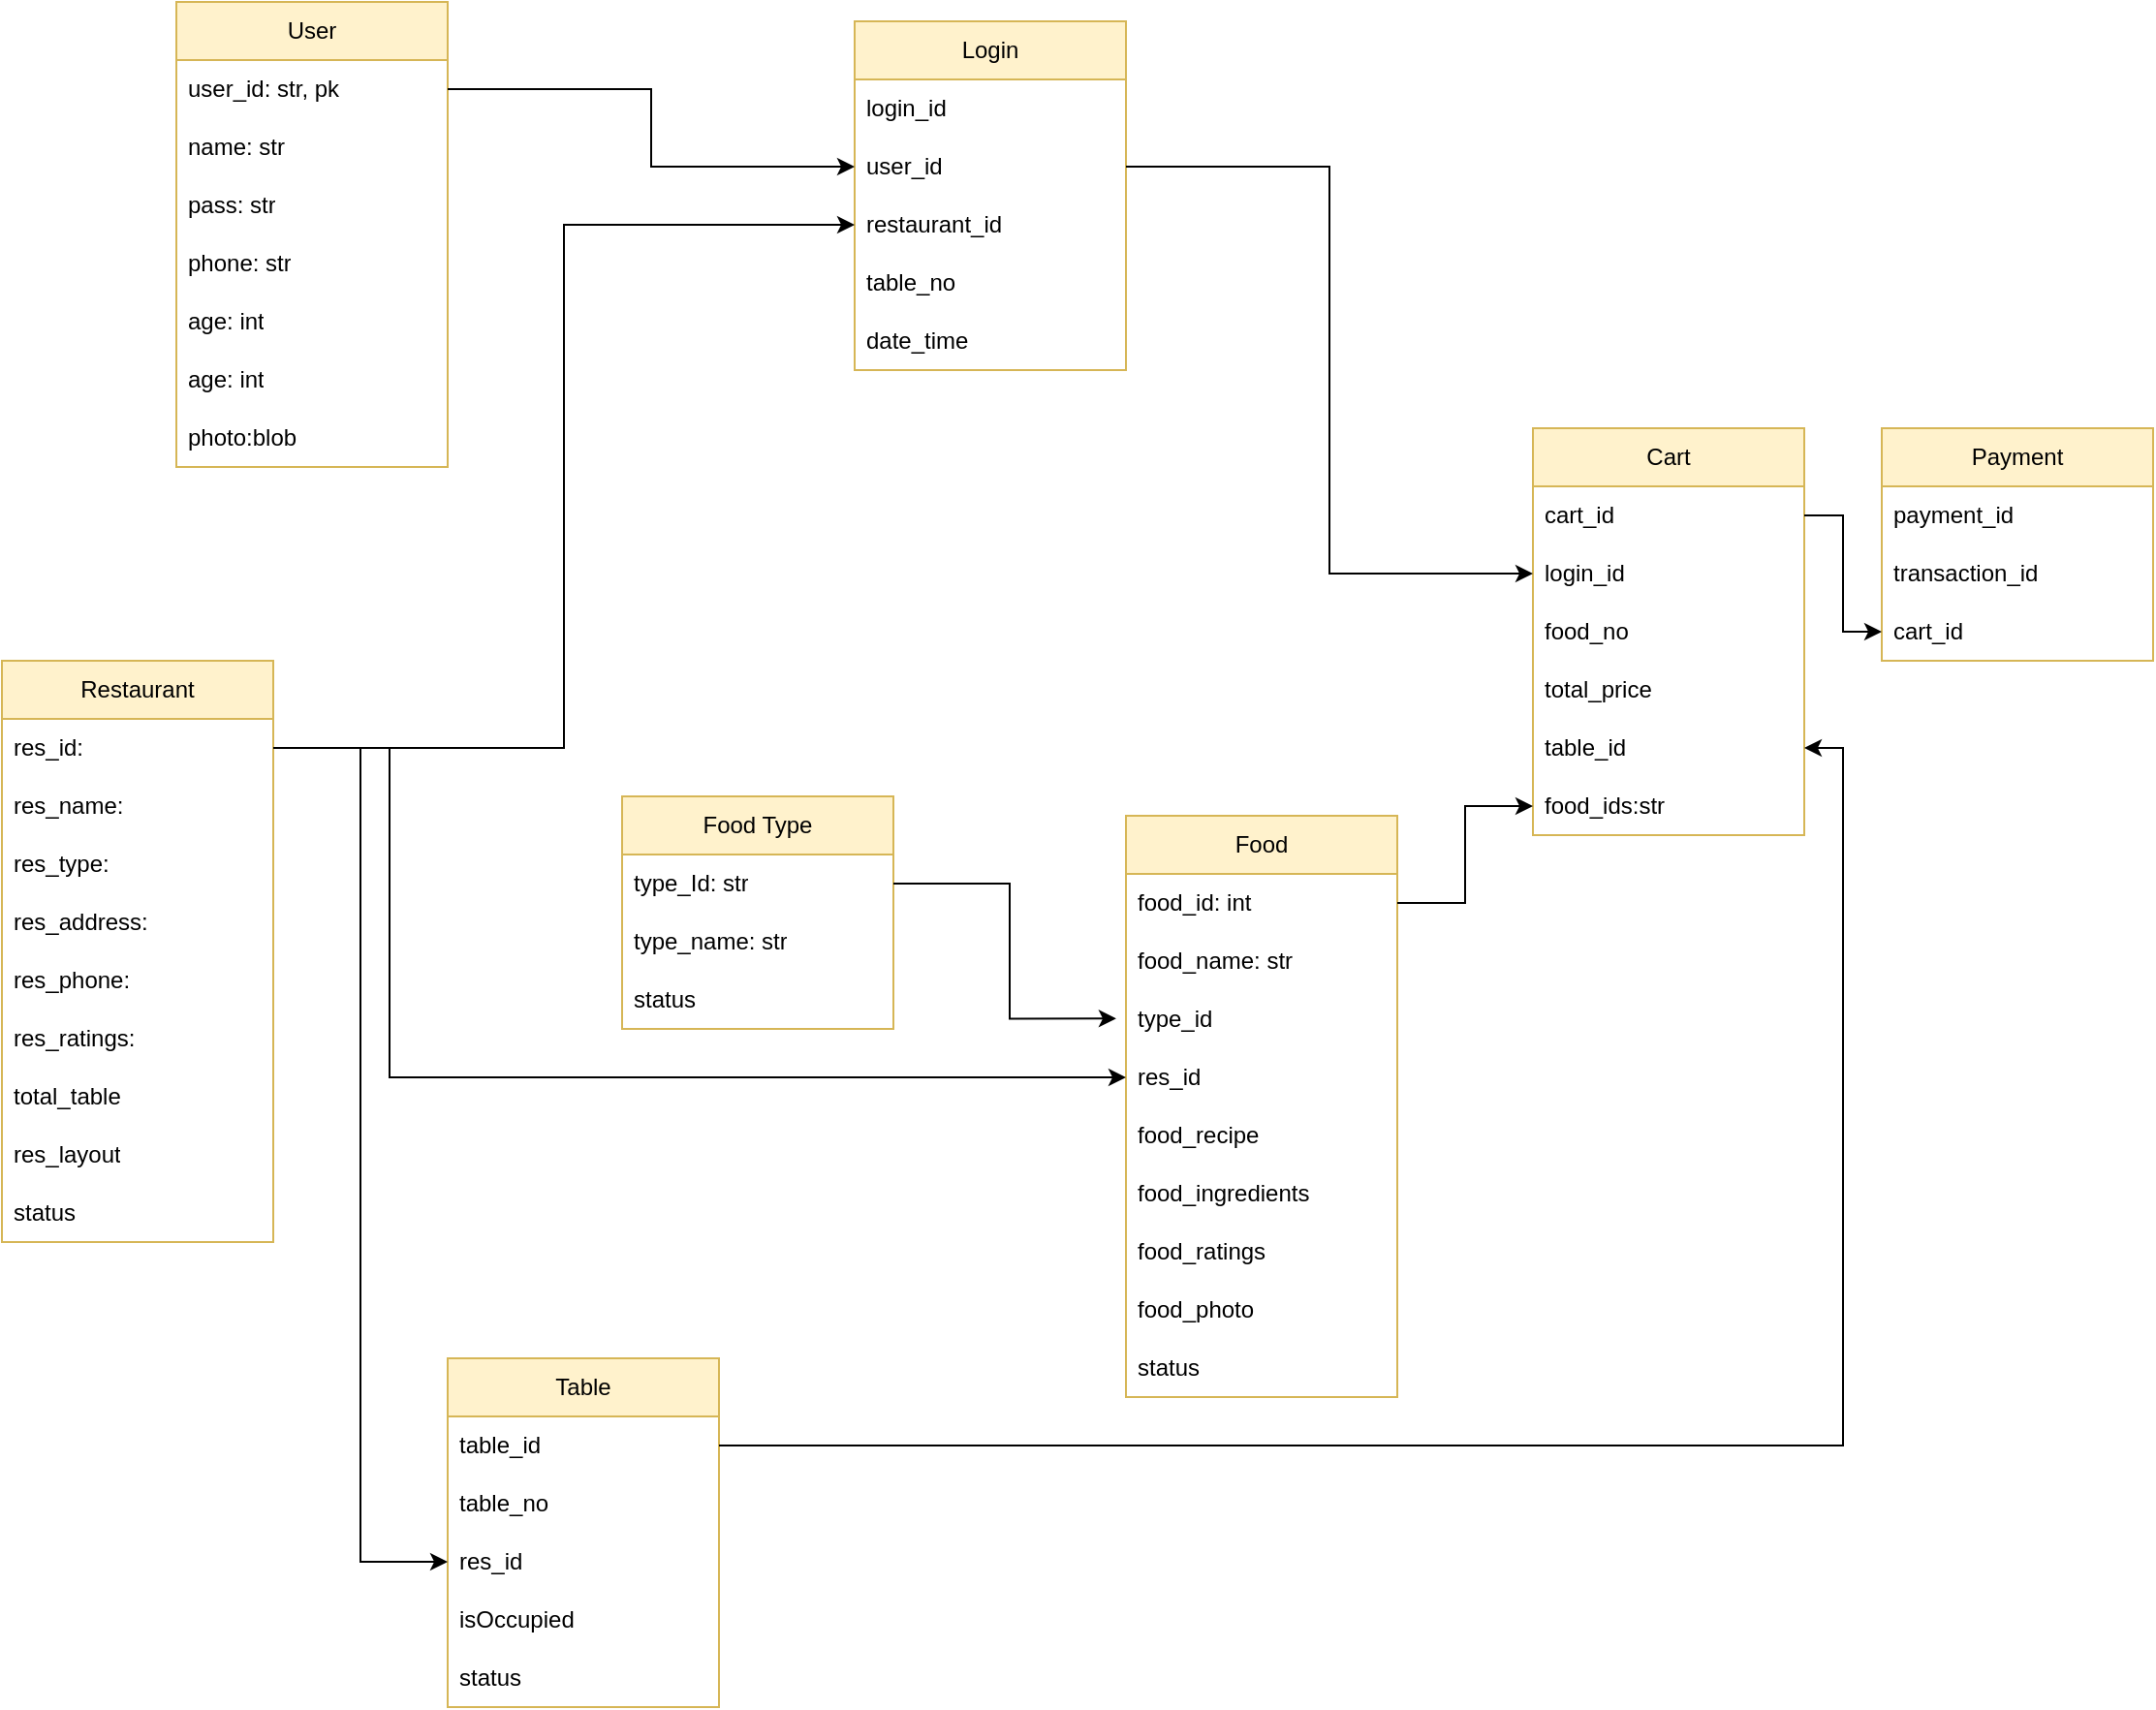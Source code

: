 <mxfile version="22.0.4" type="github" pages="2">
  <diagram id="GfPxcMr1z560Dur3Rzsn" name="Scheme Diagram">
    <mxGraphModel dx="794" dy="499" grid="1" gridSize="10" guides="1" tooltips="1" connect="1" arrows="1" fold="1" page="1" pageScale="1" pageWidth="1169" pageHeight="1654" math="0" shadow="0">
      <root>
        <mxCell id="0" />
        <mxCell id="1" parent="0" />
        <mxCell id="4qzabr3CDCW2ulOdoavo-1" value="User" style="swimlane;fontStyle=0;childLayout=stackLayout;horizontal=1;startSize=30;horizontalStack=0;resizeParent=1;resizeParentMax=0;resizeLast=0;collapsible=1;marginBottom=0;whiteSpace=wrap;html=1;fillColor=#fff2cc;strokeColor=#d6b656;" parent="1" vertex="1">
          <mxGeometry x="130" y="120" width="140" height="240" as="geometry" />
        </mxCell>
        <mxCell id="4qzabr3CDCW2ulOdoavo-2" value="user_id: str, pk" style="text;strokeColor=none;fillColor=none;align=left;verticalAlign=middle;spacingLeft=4;spacingRight=4;overflow=hidden;points=[[0,0.5],[1,0.5]];portConstraint=eastwest;rotatable=0;whiteSpace=wrap;html=1;" parent="4qzabr3CDCW2ulOdoavo-1" vertex="1">
          <mxGeometry y="30" width="140" height="30" as="geometry" />
        </mxCell>
        <mxCell id="4qzabr3CDCW2ulOdoavo-3" value="name: str" style="text;strokeColor=none;fillColor=none;align=left;verticalAlign=middle;spacingLeft=4;spacingRight=4;overflow=hidden;points=[[0,0.5],[1,0.5]];portConstraint=eastwest;rotatable=0;whiteSpace=wrap;html=1;" parent="4qzabr3CDCW2ulOdoavo-1" vertex="1">
          <mxGeometry y="60" width="140" height="30" as="geometry" />
        </mxCell>
        <mxCell id="4qzabr3CDCW2ulOdoavo-4" value="pass: str" style="text;strokeColor=none;fillColor=none;align=left;verticalAlign=middle;spacingLeft=4;spacingRight=4;overflow=hidden;points=[[0,0.5],[1,0.5]];portConstraint=eastwest;rotatable=0;whiteSpace=wrap;html=1;" parent="4qzabr3CDCW2ulOdoavo-1" vertex="1">
          <mxGeometry y="90" width="140" height="30" as="geometry" />
        </mxCell>
        <mxCell id="4qzabr3CDCW2ulOdoavo-6" value="phone: str" style="text;strokeColor=none;fillColor=none;align=left;verticalAlign=middle;spacingLeft=4;spacingRight=4;overflow=hidden;points=[[0,0.5],[1,0.5]];portConstraint=eastwest;rotatable=0;whiteSpace=wrap;html=1;" parent="4qzabr3CDCW2ulOdoavo-1" vertex="1">
          <mxGeometry y="120" width="140" height="30" as="geometry" />
        </mxCell>
        <mxCell id="mdVboj7i8D8G5BSSsNwi-1" value="age: int" style="text;strokeColor=none;fillColor=none;align=left;verticalAlign=middle;spacingLeft=4;spacingRight=4;overflow=hidden;points=[[0,0.5],[1,0.5]];portConstraint=eastwest;rotatable=0;whiteSpace=wrap;html=1;" parent="4qzabr3CDCW2ulOdoavo-1" vertex="1">
          <mxGeometry y="150" width="140" height="30" as="geometry" />
        </mxCell>
        <mxCell id="4qzabr3CDCW2ulOdoavo-10" value="age: int" style="text;strokeColor=none;fillColor=none;align=left;verticalAlign=middle;spacingLeft=4;spacingRight=4;overflow=hidden;points=[[0,0.5],[1,0.5]];portConstraint=eastwest;rotatable=0;whiteSpace=wrap;html=1;" parent="4qzabr3CDCW2ulOdoavo-1" vertex="1">
          <mxGeometry y="180" width="140" height="30" as="geometry" />
        </mxCell>
        <mxCell id="4qzabr3CDCW2ulOdoavo-7" value="photo:blob" style="text;strokeColor=none;fillColor=none;align=left;verticalAlign=middle;spacingLeft=4;spacingRight=4;overflow=hidden;points=[[0,0.5],[1,0.5]];portConstraint=eastwest;rotatable=0;whiteSpace=wrap;html=1;" parent="4qzabr3CDCW2ulOdoavo-1" vertex="1">
          <mxGeometry y="210" width="140" height="30" as="geometry" />
        </mxCell>
        <mxCell id="4qzabr3CDCW2ulOdoavo-11" value="Food Type" style="swimlane;fontStyle=0;childLayout=stackLayout;horizontal=1;startSize=30;horizontalStack=0;resizeParent=1;resizeParentMax=0;resizeLast=0;collapsible=1;marginBottom=0;whiteSpace=wrap;html=1;fillColor=#fff2cc;strokeColor=#d6b656;" parent="1" vertex="1">
          <mxGeometry x="360" y="530" width="140" height="120" as="geometry">
            <mxRectangle x="330" y="530" width="100" height="30" as="alternateBounds" />
          </mxGeometry>
        </mxCell>
        <mxCell id="4qzabr3CDCW2ulOdoavo-12" value="type_Id: str" style="text;strokeColor=none;fillColor=none;align=left;verticalAlign=middle;spacingLeft=4;spacingRight=4;overflow=hidden;points=[[0,0.5],[1,0.5]];portConstraint=eastwest;rotatable=0;whiteSpace=wrap;html=1;" parent="4qzabr3CDCW2ulOdoavo-11" vertex="1">
          <mxGeometry y="30" width="140" height="30" as="geometry" />
        </mxCell>
        <mxCell id="4qzabr3CDCW2ulOdoavo-13" value="type_name: str" style="text;strokeColor=none;fillColor=none;align=left;verticalAlign=middle;spacingLeft=4;spacingRight=4;overflow=hidden;points=[[0,0.5],[1,0.5]];portConstraint=eastwest;rotatable=0;whiteSpace=wrap;html=1;" parent="4qzabr3CDCW2ulOdoavo-11" vertex="1">
          <mxGeometry y="60" width="140" height="30" as="geometry" />
        </mxCell>
        <mxCell id="hF525JXxeUGWPsSV6b3U-12" value="status" style="text;strokeColor=none;fillColor=none;align=left;verticalAlign=middle;spacingLeft=4;spacingRight=4;overflow=hidden;points=[[0,0.5],[1,0.5]];portConstraint=eastwest;rotatable=0;whiteSpace=wrap;html=1;" parent="4qzabr3CDCW2ulOdoavo-11" vertex="1">
          <mxGeometry y="90" width="140" height="30" as="geometry" />
        </mxCell>
        <mxCell id="4qzabr3CDCW2ulOdoavo-15" value="Food" style="swimlane;fontStyle=0;childLayout=stackLayout;horizontal=1;startSize=30;horizontalStack=0;resizeParent=1;resizeParentMax=0;resizeLast=0;collapsible=1;marginBottom=0;whiteSpace=wrap;html=1;fillColor=#fff2cc;strokeColor=#d6b656;" parent="1" vertex="1">
          <mxGeometry x="620" y="540" width="140" height="300" as="geometry">
            <mxRectangle x="80" y="650" width="100" height="30" as="alternateBounds" />
          </mxGeometry>
        </mxCell>
        <mxCell id="4qzabr3CDCW2ulOdoavo-16" value="food_id: int" style="text;strokeColor=none;fillColor=none;align=left;verticalAlign=middle;spacingLeft=4;spacingRight=4;overflow=hidden;points=[[0,0.5],[1,0.5]];portConstraint=eastwest;rotatable=0;whiteSpace=wrap;html=1;" parent="4qzabr3CDCW2ulOdoavo-15" vertex="1">
          <mxGeometry y="30" width="140" height="30" as="geometry" />
        </mxCell>
        <mxCell id="4qzabr3CDCW2ulOdoavo-17" value="food_name: str" style="text;strokeColor=none;fillColor=none;align=left;verticalAlign=middle;spacingLeft=4;spacingRight=4;overflow=hidden;points=[[0,0.5],[1,0.5]];portConstraint=eastwest;rotatable=0;whiteSpace=wrap;html=1;" parent="4qzabr3CDCW2ulOdoavo-15" vertex="1">
          <mxGeometry y="60" width="140" height="30" as="geometry" />
        </mxCell>
        <mxCell id="4qzabr3CDCW2ulOdoavo-18" value="type_id" style="text;strokeColor=none;fillColor=none;align=left;verticalAlign=middle;spacingLeft=4;spacingRight=4;overflow=hidden;points=[[0,0.5],[1,0.5]];portConstraint=eastwest;rotatable=0;whiteSpace=wrap;html=1;" parent="4qzabr3CDCW2ulOdoavo-15" vertex="1">
          <mxGeometry y="90" width="140" height="30" as="geometry" />
        </mxCell>
        <mxCell id="4qzabr3CDCW2ulOdoavo-32" value="res_id" style="text;strokeColor=none;fillColor=none;align=left;verticalAlign=middle;spacingLeft=4;spacingRight=4;overflow=hidden;points=[[0,0.5],[1,0.5]];portConstraint=eastwest;rotatable=0;whiteSpace=wrap;html=1;" parent="4qzabr3CDCW2ulOdoavo-15" vertex="1">
          <mxGeometry y="120" width="140" height="30" as="geometry" />
        </mxCell>
        <mxCell id="mdVboj7i8D8G5BSSsNwi-8" value="food_recipe" style="text;strokeColor=none;fillColor=none;align=left;verticalAlign=middle;spacingLeft=4;spacingRight=4;overflow=hidden;points=[[0,0.5],[1,0.5]];portConstraint=eastwest;rotatable=0;whiteSpace=wrap;html=1;" parent="4qzabr3CDCW2ulOdoavo-15" vertex="1">
          <mxGeometry y="150" width="140" height="30" as="geometry" />
        </mxCell>
        <mxCell id="mdVboj7i8D8G5BSSsNwi-9" value="food_ingredients" style="text;strokeColor=none;fillColor=none;align=left;verticalAlign=middle;spacingLeft=4;spacingRight=4;overflow=hidden;points=[[0,0.5],[1,0.5]];portConstraint=eastwest;rotatable=0;whiteSpace=wrap;html=1;" parent="4qzabr3CDCW2ulOdoavo-15" vertex="1">
          <mxGeometry y="180" width="140" height="30" as="geometry" />
        </mxCell>
        <mxCell id="mdVboj7i8D8G5BSSsNwi-10" value="food_ratings" style="text;strokeColor=none;fillColor=none;align=left;verticalAlign=middle;spacingLeft=4;spacingRight=4;overflow=hidden;points=[[0,0.5],[1,0.5]];portConstraint=eastwest;rotatable=0;whiteSpace=wrap;html=1;" parent="4qzabr3CDCW2ulOdoavo-15" vertex="1">
          <mxGeometry y="210" width="140" height="30" as="geometry" />
        </mxCell>
        <mxCell id="mdVboj7i8D8G5BSSsNwi-11" value="food_photo" style="text;strokeColor=none;fillColor=none;align=left;verticalAlign=middle;spacingLeft=4;spacingRight=4;overflow=hidden;points=[[0,0.5],[1,0.5]];portConstraint=eastwest;rotatable=0;whiteSpace=wrap;html=1;" parent="4qzabr3CDCW2ulOdoavo-15" vertex="1">
          <mxGeometry y="240" width="140" height="30" as="geometry" />
        </mxCell>
        <mxCell id="hF525JXxeUGWPsSV6b3U-10" value="status" style="text;strokeColor=none;fillColor=none;align=left;verticalAlign=middle;spacingLeft=4;spacingRight=4;overflow=hidden;points=[[0,0.5],[1,0.5]];portConstraint=eastwest;rotatable=0;whiteSpace=wrap;html=1;" parent="4qzabr3CDCW2ulOdoavo-15" vertex="1">
          <mxGeometry y="270" width="140" height="30" as="geometry" />
        </mxCell>
        <mxCell id="4qzabr3CDCW2ulOdoavo-19" value="Restaurant" style="swimlane;fontStyle=0;childLayout=stackLayout;horizontal=1;startSize=30;horizontalStack=0;resizeParent=1;resizeParentMax=0;resizeLast=0;collapsible=1;marginBottom=0;whiteSpace=wrap;html=1;fillColor=#fff2cc;strokeColor=#d6b656;" parent="1" vertex="1">
          <mxGeometry x="40" y="460" width="140" height="300" as="geometry" />
        </mxCell>
        <mxCell id="4qzabr3CDCW2ulOdoavo-20" value="res_id:&amp;nbsp;" style="text;strokeColor=none;fillColor=none;align=left;verticalAlign=middle;spacingLeft=4;spacingRight=4;overflow=hidden;points=[[0,0.5],[1,0.5]];portConstraint=eastwest;rotatable=0;whiteSpace=wrap;html=1;" parent="4qzabr3CDCW2ulOdoavo-19" vertex="1">
          <mxGeometry y="30" width="140" height="30" as="geometry" />
        </mxCell>
        <mxCell id="4qzabr3CDCW2ulOdoavo-21" value="res_name:" style="text;strokeColor=none;fillColor=none;align=left;verticalAlign=middle;spacingLeft=4;spacingRight=4;overflow=hidden;points=[[0,0.5],[1,0.5]];portConstraint=eastwest;rotatable=0;whiteSpace=wrap;html=1;" parent="4qzabr3CDCW2ulOdoavo-19" vertex="1">
          <mxGeometry y="60" width="140" height="30" as="geometry" />
        </mxCell>
        <mxCell id="4qzabr3CDCW2ulOdoavo-27" value="res_type:" style="text;strokeColor=none;fillColor=none;align=left;verticalAlign=middle;spacingLeft=4;spacingRight=4;overflow=hidden;points=[[0,0.5],[1,0.5]];portConstraint=eastwest;rotatable=0;whiteSpace=wrap;html=1;" parent="4qzabr3CDCW2ulOdoavo-19" vertex="1">
          <mxGeometry y="90" width="140" height="30" as="geometry" />
        </mxCell>
        <mxCell id="4qzabr3CDCW2ulOdoavo-25" value="res_address:" style="text;strokeColor=none;fillColor=none;align=left;verticalAlign=middle;spacingLeft=4;spacingRight=4;overflow=hidden;points=[[0,0.5],[1,0.5]];portConstraint=eastwest;rotatable=0;whiteSpace=wrap;html=1;" parent="4qzabr3CDCW2ulOdoavo-19" vertex="1">
          <mxGeometry y="120" width="140" height="30" as="geometry" />
        </mxCell>
        <mxCell id="4qzabr3CDCW2ulOdoavo-24" value="res_phone:" style="text;strokeColor=none;fillColor=none;align=left;verticalAlign=middle;spacingLeft=4;spacingRight=4;overflow=hidden;points=[[0,0.5],[1,0.5]];portConstraint=eastwest;rotatable=0;whiteSpace=wrap;html=1;" parent="4qzabr3CDCW2ulOdoavo-19" vertex="1">
          <mxGeometry y="150" width="140" height="30" as="geometry" />
        </mxCell>
        <mxCell id="4qzabr3CDCW2ulOdoavo-23" value="res_ratings:" style="text;strokeColor=none;fillColor=none;align=left;verticalAlign=middle;spacingLeft=4;spacingRight=4;overflow=hidden;points=[[0,0.5],[1,0.5]];portConstraint=eastwest;rotatable=0;whiteSpace=wrap;html=1;" parent="4qzabr3CDCW2ulOdoavo-19" vertex="1">
          <mxGeometry y="180" width="140" height="30" as="geometry" />
        </mxCell>
        <mxCell id="mdVboj7i8D8G5BSSsNwi-12" value="total_table" style="text;strokeColor=none;fillColor=none;align=left;verticalAlign=middle;spacingLeft=4;spacingRight=4;overflow=hidden;points=[[0,0.5],[1,0.5]];portConstraint=eastwest;rotatable=0;whiteSpace=wrap;html=1;" parent="4qzabr3CDCW2ulOdoavo-19" vertex="1">
          <mxGeometry y="210" width="140" height="30" as="geometry" />
        </mxCell>
        <mxCell id="mdVboj7i8D8G5BSSsNwi-23" value="res_layout" style="text;strokeColor=none;fillColor=none;align=left;verticalAlign=middle;spacingLeft=4;spacingRight=4;overflow=hidden;points=[[0,0.5],[1,0.5]];portConstraint=eastwest;rotatable=0;whiteSpace=wrap;html=1;" parent="4qzabr3CDCW2ulOdoavo-19" vertex="1">
          <mxGeometry y="240" width="140" height="30" as="geometry" />
        </mxCell>
        <mxCell id="hF525JXxeUGWPsSV6b3U-11" value="status" style="text;strokeColor=none;fillColor=none;align=left;verticalAlign=middle;spacingLeft=4;spacingRight=4;overflow=hidden;points=[[0,0.5],[1,0.5]];portConstraint=eastwest;rotatable=0;whiteSpace=wrap;html=1;" parent="4qzabr3CDCW2ulOdoavo-19" vertex="1">
          <mxGeometry y="270" width="140" height="30" as="geometry" />
        </mxCell>
        <mxCell id="4qzabr3CDCW2ulOdoavo-28" value="Cart" style="swimlane;fontStyle=0;childLayout=stackLayout;horizontal=1;startSize=30;horizontalStack=0;resizeParent=1;resizeParentMax=0;resizeLast=0;collapsible=1;marginBottom=0;whiteSpace=wrap;html=1;fillColor=#fff2cc;strokeColor=#d6b656;" parent="1" vertex="1">
          <mxGeometry x="830" y="340" width="140" height="210" as="geometry" />
        </mxCell>
        <mxCell id="4qzabr3CDCW2ulOdoavo-29" value="cart_id" style="text;strokeColor=none;fillColor=none;align=left;verticalAlign=middle;spacingLeft=4;spacingRight=4;overflow=hidden;points=[[0,0.5],[1,0.5]];portConstraint=eastwest;rotatable=0;whiteSpace=wrap;html=1;" parent="4qzabr3CDCW2ulOdoavo-28" vertex="1">
          <mxGeometry y="30" width="140" height="30" as="geometry" />
        </mxCell>
        <mxCell id="4qzabr3CDCW2ulOdoavo-30" value="login_id" style="text;strokeColor=none;fillColor=none;align=left;verticalAlign=middle;spacingLeft=4;spacingRight=4;overflow=hidden;points=[[0,0.5],[1,0.5]];portConstraint=eastwest;rotatable=0;whiteSpace=wrap;html=1;" parent="4qzabr3CDCW2ulOdoavo-28" vertex="1">
          <mxGeometry y="60" width="140" height="30" as="geometry" />
        </mxCell>
        <mxCell id="4qzabr3CDCW2ulOdoavo-36" value="food_no" style="text;strokeColor=none;fillColor=none;align=left;verticalAlign=middle;spacingLeft=4;spacingRight=4;overflow=hidden;points=[[0,0.5],[1,0.5]];portConstraint=eastwest;rotatable=0;whiteSpace=wrap;html=1;" parent="4qzabr3CDCW2ulOdoavo-28" vertex="1">
          <mxGeometry y="90" width="140" height="30" as="geometry" />
        </mxCell>
        <mxCell id="4qzabr3CDCW2ulOdoavo-35" value="total_price" style="text;strokeColor=none;fillColor=none;align=left;verticalAlign=middle;spacingLeft=4;spacingRight=4;overflow=hidden;points=[[0,0.5],[1,0.5]];portConstraint=eastwest;rotatable=0;whiteSpace=wrap;html=1;" parent="4qzabr3CDCW2ulOdoavo-28" vertex="1">
          <mxGeometry y="120" width="140" height="30" as="geometry" />
        </mxCell>
        <mxCell id="4qzabr3CDCW2ulOdoavo-9" value="table_id" style="text;strokeColor=none;fillColor=none;align=left;verticalAlign=middle;spacingLeft=4;spacingRight=4;overflow=hidden;points=[[0,0.5],[1,0.5]];portConstraint=eastwest;rotatable=0;whiteSpace=wrap;html=1;" parent="4qzabr3CDCW2ulOdoavo-28" vertex="1">
          <mxGeometry y="150" width="140" height="30" as="geometry" />
        </mxCell>
        <mxCell id="4qzabr3CDCW2ulOdoavo-33" value="food_ids:str" style="text;strokeColor=none;fillColor=none;align=left;verticalAlign=middle;spacingLeft=4;spacingRight=4;overflow=hidden;points=[[0,0.5],[1,0.5]];portConstraint=eastwest;rotatable=0;whiteSpace=wrap;html=1;" parent="4qzabr3CDCW2ulOdoavo-28" vertex="1">
          <mxGeometry y="180" width="140" height="30" as="geometry" />
        </mxCell>
        <mxCell id="hF525JXxeUGWPsSV6b3U-3" style="edgeStyle=orthogonalEdgeStyle;rounded=0;orthogonalLoop=1;jettySize=auto;html=1;entryX=-0.036;entryY=0.489;entryDx=0;entryDy=0;entryPerimeter=0;" parent="1" source="4qzabr3CDCW2ulOdoavo-12" target="4qzabr3CDCW2ulOdoavo-18" edge="1">
          <mxGeometry relative="1" as="geometry" />
        </mxCell>
        <mxCell id="hF525JXxeUGWPsSV6b3U-6" style="edgeStyle=orthogonalEdgeStyle;rounded=0;orthogonalLoop=1;jettySize=auto;html=1;entryX=0;entryY=0.5;entryDx=0;entryDy=0;" parent="1" source="4qzabr3CDCW2ulOdoavo-16" target="4qzabr3CDCW2ulOdoavo-33" edge="1">
          <mxGeometry relative="1" as="geometry" />
        </mxCell>
        <mxCell id="hF525JXxeUGWPsSV6b3U-7" style="edgeStyle=orthogonalEdgeStyle;rounded=0;orthogonalLoop=1;jettySize=auto;html=1;entryX=0;entryY=0.5;entryDx=0;entryDy=0;" parent="1" source="4qzabr3CDCW2ulOdoavo-20" target="4qzabr3CDCW2ulOdoavo-32" edge="1">
          <mxGeometry relative="1" as="geometry">
            <Array as="points">
              <mxPoint x="240" y="505" />
              <mxPoint x="240" y="675" />
            </Array>
          </mxGeometry>
        </mxCell>
        <mxCell id="VuWg168lMme6MMHGlit1-1" value="Login" style="swimlane;fontStyle=0;childLayout=stackLayout;horizontal=1;startSize=30;horizontalStack=0;resizeParent=1;resizeParentMax=0;resizeLast=0;collapsible=1;marginBottom=0;whiteSpace=wrap;html=1;fillColor=#fff2cc;strokeColor=#d6b656;" parent="1" vertex="1">
          <mxGeometry x="480" y="130" width="140" height="180" as="geometry" />
        </mxCell>
        <mxCell id="VuWg168lMme6MMHGlit1-2" value="login_id" style="text;strokeColor=none;fillColor=none;align=left;verticalAlign=middle;spacingLeft=4;spacingRight=4;overflow=hidden;points=[[0,0.5],[1,0.5]];portConstraint=eastwest;rotatable=0;whiteSpace=wrap;html=1;" parent="VuWg168lMme6MMHGlit1-1" vertex="1">
          <mxGeometry y="30" width="140" height="30" as="geometry" />
        </mxCell>
        <mxCell id="VuWg168lMme6MMHGlit1-3" value="user_id" style="text;strokeColor=none;fillColor=none;align=left;verticalAlign=middle;spacingLeft=4;spacingRight=4;overflow=hidden;points=[[0,0.5],[1,0.5]];portConstraint=eastwest;rotatable=0;whiteSpace=wrap;html=1;" parent="VuWg168lMme6MMHGlit1-1" vertex="1">
          <mxGeometry y="60" width="140" height="30" as="geometry" />
        </mxCell>
        <mxCell id="VuWg168lMme6MMHGlit1-4" value="restaurant_id" style="text;strokeColor=none;fillColor=none;align=left;verticalAlign=middle;spacingLeft=4;spacingRight=4;overflow=hidden;points=[[0,0.5],[1,0.5]];portConstraint=eastwest;rotatable=0;whiteSpace=wrap;html=1;" parent="VuWg168lMme6MMHGlit1-1" vertex="1">
          <mxGeometry y="90" width="140" height="30" as="geometry" />
        </mxCell>
        <mxCell id="mdVboj7i8D8G5BSSsNwi-13" value="table_no" style="text;strokeColor=none;fillColor=none;align=left;verticalAlign=middle;spacingLeft=4;spacingRight=4;overflow=hidden;points=[[0,0.5],[1,0.5]];portConstraint=eastwest;rotatable=0;whiteSpace=wrap;html=1;" parent="VuWg168lMme6MMHGlit1-1" vertex="1">
          <mxGeometry y="120" width="140" height="30" as="geometry" />
        </mxCell>
        <mxCell id="VuWg168lMme6MMHGlit1-8" value="date_time" style="text;strokeColor=none;fillColor=none;align=left;verticalAlign=middle;spacingLeft=4;spacingRight=4;overflow=hidden;points=[[0,0.5],[1,0.5]];portConstraint=eastwest;rotatable=0;whiteSpace=wrap;html=1;" parent="VuWg168lMme6MMHGlit1-1" vertex="1">
          <mxGeometry y="150" width="140" height="30" as="geometry" />
        </mxCell>
        <mxCell id="VuWg168lMme6MMHGlit1-5" style="edgeStyle=orthogonalEdgeStyle;rounded=0;orthogonalLoop=1;jettySize=auto;html=1;entryX=0;entryY=0.5;entryDx=0;entryDy=0;" parent="1" source="4qzabr3CDCW2ulOdoavo-2" target="VuWg168lMme6MMHGlit1-3" edge="1">
          <mxGeometry relative="1" as="geometry" />
        </mxCell>
        <mxCell id="VuWg168lMme6MMHGlit1-6" style="edgeStyle=orthogonalEdgeStyle;rounded=0;orthogonalLoop=1;jettySize=auto;html=1;entryX=0;entryY=0.5;entryDx=0;entryDy=0;" parent="1" source="VuWg168lMme6MMHGlit1-3" target="4qzabr3CDCW2ulOdoavo-30" edge="1">
          <mxGeometry relative="1" as="geometry" />
        </mxCell>
        <mxCell id="VuWg168lMme6MMHGlit1-7" style="edgeStyle=orthogonalEdgeStyle;rounded=0;orthogonalLoop=1;jettySize=auto;html=1;entryX=0;entryY=0.5;entryDx=0;entryDy=0;" parent="1" source="4qzabr3CDCW2ulOdoavo-20" target="VuWg168lMme6MMHGlit1-4" edge="1">
          <mxGeometry relative="1" as="geometry" />
        </mxCell>
        <mxCell id="mdVboj7i8D8G5BSSsNwi-2" value="Payment" style="swimlane;fontStyle=0;childLayout=stackLayout;horizontal=1;startSize=30;horizontalStack=0;resizeParent=1;resizeParentMax=0;resizeLast=0;collapsible=1;marginBottom=0;whiteSpace=wrap;html=1;fillColor=#fff2cc;strokeColor=#d6b656;" parent="1" vertex="1">
          <mxGeometry x="1010" y="340" width="140" height="120" as="geometry" />
        </mxCell>
        <mxCell id="mdVboj7i8D8G5BSSsNwi-3" value="payment_id" style="text;strokeColor=none;fillColor=none;align=left;verticalAlign=middle;spacingLeft=4;spacingRight=4;overflow=hidden;points=[[0,0.5],[1,0.5]];portConstraint=eastwest;rotatable=0;whiteSpace=wrap;html=1;" parent="mdVboj7i8D8G5BSSsNwi-2" vertex="1">
          <mxGeometry y="30" width="140" height="30" as="geometry" />
        </mxCell>
        <mxCell id="mdVboj7i8D8G5BSSsNwi-4" value="transaction_id" style="text;strokeColor=none;fillColor=none;align=left;verticalAlign=middle;spacingLeft=4;spacingRight=4;overflow=hidden;points=[[0,0.5],[1,0.5]];portConstraint=eastwest;rotatable=0;whiteSpace=wrap;html=1;" parent="mdVboj7i8D8G5BSSsNwi-2" vertex="1">
          <mxGeometry y="60" width="140" height="30" as="geometry" />
        </mxCell>
        <mxCell id="mdVboj7i8D8G5BSSsNwi-5" value="cart_id" style="text;strokeColor=none;fillColor=none;align=left;verticalAlign=middle;spacingLeft=4;spacingRight=4;overflow=hidden;points=[[0,0.5],[1,0.5]];portConstraint=eastwest;rotatable=0;whiteSpace=wrap;html=1;" parent="mdVboj7i8D8G5BSSsNwi-2" vertex="1">
          <mxGeometry y="90" width="140" height="30" as="geometry" />
        </mxCell>
        <mxCell id="mdVboj7i8D8G5BSSsNwi-7" style="edgeStyle=orthogonalEdgeStyle;rounded=0;orthogonalLoop=1;jettySize=auto;html=1;entryX=0;entryY=0.5;entryDx=0;entryDy=0;" parent="1" source="4qzabr3CDCW2ulOdoavo-29" target="mdVboj7i8D8G5BSSsNwi-5" edge="1">
          <mxGeometry relative="1" as="geometry" />
        </mxCell>
        <mxCell id="mdVboj7i8D8G5BSSsNwi-14" value="Table" style="swimlane;fontStyle=0;childLayout=stackLayout;horizontal=1;startSize=30;horizontalStack=0;resizeParent=1;resizeParentMax=0;resizeLast=0;collapsible=1;marginBottom=0;whiteSpace=wrap;html=1;fillColor=#fff2cc;strokeColor=#d6b656;" parent="1" vertex="1">
          <mxGeometry x="270" y="820" width="140" height="180" as="geometry" />
        </mxCell>
        <mxCell id="mdVboj7i8D8G5BSSsNwi-15" value="table_id" style="text;strokeColor=none;fillColor=none;align=left;verticalAlign=middle;spacingLeft=4;spacingRight=4;overflow=hidden;points=[[0,0.5],[1,0.5]];portConstraint=eastwest;rotatable=0;whiteSpace=wrap;html=1;" parent="mdVboj7i8D8G5BSSsNwi-14" vertex="1">
          <mxGeometry y="30" width="140" height="30" as="geometry" />
        </mxCell>
        <mxCell id="mdVboj7i8D8G5BSSsNwi-16" value="table_no" style="text;strokeColor=none;fillColor=none;align=left;verticalAlign=middle;spacingLeft=4;spacingRight=4;overflow=hidden;points=[[0,0.5],[1,0.5]];portConstraint=eastwest;rotatable=0;whiteSpace=wrap;html=1;" parent="mdVboj7i8D8G5BSSsNwi-14" vertex="1">
          <mxGeometry y="60" width="140" height="30" as="geometry" />
        </mxCell>
        <mxCell id="mdVboj7i8D8G5BSSsNwi-17" value="res_id" style="text;strokeColor=none;fillColor=none;align=left;verticalAlign=middle;spacingLeft=4;spacingRight=4;overflow=hidden;points=[[0,0.5],[1,0.5]];portConstraint=eastwest;rotatable=0;whiteSpace=wrap;html=1;" parent="mdVboj7i8D8G5BSSsNwi-14" vertex="1">
          <mxGeometry y="90" width="140" height="30" as="geometry" />
        </mxCell>
        <mxCell id="mdVboj7i8D8G5BSSsNwi-18" value="isOccupied" style="text;strokeColor=none;fillColor=none;align=left;verticalAlign=middle;spacingLeft=4;spacingRight=4;overflow=hidden;points=[[0,0.5],[1,0.5]];portConstraint=eastwest;rotatable=0;whiteSpace=wrap;html=1;" parent="mdVboj7i8D8G5BSSsNwi-14" vertex="1">
          <mxGeometry y="120" width="140" height="30" as="geometry" />
        </mxCell>
        <mxCell id="mdVboj7i8D8G5BSSsNwi-19" value="status" style="text;strokeColor=none;fillColor=none;align=left;verticalAlign=middle;spacingLeft=4;spacingRight=4;overflow=hidden;points=[[0,0.5],[1,0.5]];portConstraint=eastwest;rotatable=0;whiteSpace=wrap;html=1;" parent="mdVboj7i8D8G5BSSsNwi-14" vertex="1">
          <mxGeometry y="150" width="140" height="30" as="geometry" />
        </mxCell>
        <mxCell id="mdVboj7i8D8G5BSSsNwi-22" style="edgeStyle=orthogonalEdgeStyle;rounded=0;orthogonalLoop=1;jettySize=auto;html=1;entryX=0;entryY=0.5;entryDx=0;entryDy=0;" parent="1" source="4qzabr3CDCW2ulOdoavo-20" target="mdVboj7i8D8G5BSSsNwi-17" edge="1">
          <mxGeometry relative="1" as="geometry" />
        </mxCell>
        <mxCell id="mdVboj7i8D8G5BSSsNwi-24" style="edgeStyle=orthogonalEdgeStyle;rounded=0;orthogonalLoop=1;jettySize=auto;html=1;entryX=1;entryY=0.5;entryDx=0;entryDy=0;" parent="1" source="mdVboj7i8D8G5BSSsNwi-15" target="4qzabr3CDCW2ulOdoavo-9" edge="1">
          <mxGeometry relative="1" as="geometry" />
        </mxCell>
      </root>
    </mxGraphModel>
  </diagram>
  <diagram name="System Flow Chart" id="GUjgzvjH82t491ckhiaV">
    <mxGraphModel dx="794" dy="499" grid="1" gridSize="10" guides="1" tooltips="1" connect="1" arrows="1" fold="1" page="1" pageScale="1" pageWidth="1169" pageHeight="1654" background="none" math="0" shadow="0">
      <root>
        <mxCell id="0" />
        <mxCell id="1" parent="0" />
        <mxCell id="IlIqwRIbCKqW7vbgo-Wj-2" value="" style="edgeStyle=orthogonalEdgeStyle;rounded=0;orthogonalLoop=1;jettySize=auto;html=1;" parent="1" source="mpqSuMAbNUZn4-NuE7vc-1" target="mpqSuMAbNUZn4-NuE7vc-2" edge="1">
          <mxGeometry relative="1" as="geometry" />
        </mxCell>
        <mxCell id="mpqSuMAbNUZn4-NuE7vc-1" value="Scan" style="ellipse;whiteSpace=wrap;html=1;" parent="1" vertex="1">
          <mxGeometry x="571" y="220" width="56" height="40" as="geometry" />
        </mxCell>
        <mxCell id="IlIqwRIbCKqW7vbgo-Wj-3" value="" style="edgeStyle=orthogonalEdgeStyle;rounded=0;orthogonalLoop=1;jettySize=auto;html=1;" parent="1" source="mpqSuMAbNUZn4-NuE7vc-2" target="mpqSuMAbNUZn4-NuE7vc-18" edge="1">
          <mxGeometry relative="1" as="geometry" />
        </mxCell>
        <mxCell id="IlIqwRIbCKqW7vbgo-Wj-4" value="" style="edgeStyle=orthogonalEdgeStyle;rounded=0;orthogonalLoop=1;jettySize=auto;html=1;" parent="1" source="mpqSuMAbNUZn4-NuE7vc-2" target="mpqSuMAbNUZn4-NuE7vc-19" edge="1">
          <mxGeometry relative="1" as="geometry" />
        </mxCell>
        <mxCell id="mpqSuMAbNUZn4-NuE7vc-2" value="Is &lt;br&gt;Registered ?" style="rhombus;whiteSpace=wrap;html=1;" parent="1" vertex="1">
          <mxGeometry x="546" y="290" width="106" height="80" as="geometry" />
        </mxCell>
        <mxCell id="mpqSuMAbNUZn4-NuE7vc-15" value="" style="edgeStyle=orthogonalEdgeStyle;rounded=0;orthogonalLoop=1;jettySize=auto;html=1;entryX=0.5;entryY=0;entryDx=0;entryDy=0;" parent="1" source="mpqSuMAbNUZn4-NuE7vc-3" target="mpqSuMAbNUZn4-NuE7vc-1" edge="1">
          <mxGeometry relative="1" as="geometry">
            <mxPoint x="552" y="200" as="targetPoint" />
          </mxGeometry>
        </mxCell>
        <mxCell id="mpqSuMAbNUZn4-NuE7vc-3" value="Customer" style="shape=umlActor;verticalLabelPosition=bottom;verticalAlign=top;html=1;outlineConnect=0;" parent="1" vertex="1">
          <mxGeometry x="487" y="170" width="30" height="60" as="geometry" />
        </mxCell>
        <mxCell id="mpqSuMAbNUZn4-NuE7vc-7" value="No" style="text;html=1;align=center;verticalAlign=middle;resizable=0;points=[];autosize=1;strokeColor=none;fillColor=none;" parent="1" vertex="1">
          <mxGeometry x="506" y="290" width="40" height="30" as="geometry" />
        </mxCell>
        <mxCell id="mpqSuMAbNUZn4-NuE7vc-13" value="Yes" style="text;html=1;align=center;verticalAlign=middle;resizable=0;points=[];autosize=1;strokeColor=none;fillColor=none;" parent="1" vertex="1">
          <mxGeometry x="661" y="290" width="40" height="30" as="geometry" />
        </mxCell>
        <mxCell id="IlIqwRIbCKqW7vbgo-Wj-5" style="edgeStyle=orthogonalEdgeStyle;rounded=0;orthogonalLoop=1;jettySize=auto;html=1;entryX=0;entryY=0.5;entryDx=0;entryDy=0;" parent="1" edge="1">
          <mxGeometry relative="1" as="geometry">
            <mxPoint x="564.5" y="420" as="targetPoint" />
            <mxPoint x="440.034" y="350" as="sourcePoint" />
            <Array as="points">
              <mxPoint x="440" y="385" />
              <mxPoint x="441" y="385" />
              <mxPoint x="441" y="420" />
            </Array>
          </mxGeometry>
        </mxCell>
        <mxCell id="mpqSuMAbNUZn4-NuE7vc-18" value="Log in &lt;br&gt;as guest" style="rounded=1;whiteSpace=wrap;html=1;" parent="1" vertex="1">
          <mxGeometry x="400" y="310" width="100" height="40" as="geometry" />
        </mxCell>
        <mxCell id="mpqSuMAbNUZn4-NuE7vc-19" value="Log in &lt;br&gt;as user" style="rounded=1;whiteSpace=wrap;html=1;" parent="1" vertex="1">
          <mxGeometry x="707" y="310" width="96" height="41" as="geometry" />
        </mxCell>
        <mxCell id="mpqSuMAbNUZn4-NuE7vc-26" value="" style="edgeStyle=orthogonalEdgeStyle;rounded=0;orthogonalLoop=1;jettySize=auto;html=1;" parent="1" source="mpqSuMAbNUZn4-NuE7vc-22" target="mpqSuMAbNUZn4-NuE7vc-25" edge="1">
          <mxGeometry relative="1" as="geometry" />
        </mxCell>
        <mxCell id="mpqSuMAbNUZn4-NuE7vc-22" value="Open Menu" style="rounded=1;whiteSpace=wrap;html=1;" parent="1" vertex="1">
          <mxGeometry x="561.5" y="400" width="89" height="40" as="geometry" />
        </mxCell>
        <mxCell id="mpqSuMAbNUZn4-NuE7vc-28" value="" style="edgeStyle=orthogonalEdgeStyle;rounded=0;orthogonalLoop=1;jettySize=auto;html=1;" parent="1" source="mpqSuMAbNUZn4-NuE7vc-25" target="mpqSuMAbNUZn4-NuE7vc-27" edge="1">
          <mxGeometry relative="1" as="geometry" />
        </mxCell>
        <mxCell id="mpqSuMAbNUZn4-NuE7vc-25" value="Select Item&amp;nbsp;" style="rounded=1;whiteSpace=wrap;html=1;" parent="1" vertex="1">
          <mxGeometry x="556.5" y="465" width="99" height="50" as="geometry" />
        </mxCell>
        <mxCell id="IlIqwRIbCKqW7vbgo-Wj-11" value="" style="edgeStyle=orthogonalEdgeStyle;rounded=0;orthogonalLoop=1;jettySize=auto;html=1;" parent="1" source="mpqSuMAbNUZn4-NuE7vc-27" target="IlIqwRIbCKqW7vbgo-Wj-10" edge="1">
          <mxGeometry relative="1" as="geometry" />
        </mxCell>
        <mxCell id="mpqSuMAbNUZn4-NuE7vc-27" value="Select Item no" style="rounded=1;whiteSpace=wrap;html=1;" parent="1" vertex="1">
          <mxGeometry x="558" y="540" width="96" height="50" as="geometry" />
        </mxCell>
        <mxCell id="IlIqwRIbCKqW7vbgo-Wj-14" style="edgeStyle=orthogonalEdgeStyle;rounded=0;orthogonalLoop=1;jettySize=auto;html=1;entryX=1;entryY=0.5;entryDx=0;entryDy=0;" parent="1" source="mpqSuMAbNUZn4-NuE7vc-31" target="mpqSuMAbNUZn4-NuE7vc-25" edge="1">
          <mxGeometry relative="1" as="geometry">
            <mxPoint x="747" y="490" as="targetPoint" />
            <Array as="points">
              <mxPoint x="748" y="737" />
              <mxPoint x="748" y="490" />
            </Array>
          </mxGeometry>
        </mxCell>
        <mxCell id="IlIqwRIbCKqW7vbgo-Wj-20" value="" style="edgeStyle=orthogonalEdgeStyle;rounded=0;orthogonalLoop=1;jettySize=auto;html=1;" parent="1" source="mpqSuMAbNUZn4-NuE7vc-31" target="mpqSuMAbNUZn4-NuE7vc-36" edge="1">
          <mxGeometry relative="1" as="geometry" />
        </mxCell>
        <mxCell id="mpqSuMAbNUZn4-NuE7vc-31" value="Is Selection&amp;nbsp;&lt;br&gt;Complete?" style="rhombus;whiteSpace=wrap;html=1;" parent="1" vertex="1">
          <mxGeometry x="553.5" y="682" width="106" height="110" as="geometry" />
        </mxCell>
        <mxCell id="IlIqwRIbCKqW7vbgo-Wj-19" value="" style="edgeStyle=orthogonalEdgeStyle;rounded=0;orthogonalLoop=1;jettySize=auto;html=1;" parent="1" source="mpqSuMAbNUZn4-NuE7vc-36" target="mpqSuMAbNUZn4-NuE7vc-40" edge="1">
          <mxGeometry relative="1" as="geometry" />
        </mxCell>
        <mxCell id="mpqSuMAbNUZn4-NuE7vc-36" value="Special note" style="rounded=1;whiteSpace=wrap;html=1;" parent="1" vertex="1">
          <mxGeometry x="547" y="821" width="120" height="60" as="geometry" />
        </mxCell>
        <mxCell id="mpqSuMAbNUZn4-NuE7vc-42" value="" style="edgeStyle=orthogonalEdgeStyle;rounded=0;orthogonalLoop=1;jettySize=auto;html=1;" parent="1" source="mpqSuMAbNUZn4-NuE7vc-40" target="mpqSuMAbNUZn4-NuE7vc-41" edge="1">
          <mxGeometry relative="1" as="geometry" />
        </mxCell>
        <mxCell id="IlIqwRIbCKqW7vbgo-Wj-25" value="" style="edgeStyle=orthogonalEdgeStyle;rounded=0;orthogonalLoop=1;jettySize=auto;html=1;" parent="1" source="mpqSuMAbNUZn4-NuE7vc-40" target="IlIqwRIbCKqW7vbgo-Wj-24" edge="1">
          <mxGeometry relative="1" as="geometry" />
        </mxCell>
        <mxCell id="mpqSuMAbNUZn4-NuE7vc-40" value="Cash or&lt;br&gt;Online" style="rhombus;whiteSpace=wrap;html=1;" parent="1" vertex="1">
          <mxGeometry x="567" y="901" width="80" height="80" as="geometry" />
        </mxCell>
        <mxCell id="mpqSuMAbNUZn4-NuE7vc-41" value="Submit Order" style="whiteSpace=wrap;html=1;" parent="1" vertex="1">
          <mxGeometry x="707" y="940" width="120" height="60" as="geometry" />
        </mxCell>
        <mxCell id="mpqSuMAbNUZn4-NuE7vc-45" value="MFT or&lt;br&gt;Bank" style="rhombus;whiteSpace=wrap;html=1;" parent="1" vertex="1">
          <mxGeometry x="418" y="1013" width="80" height="80" as="geometry" />
        </mxCell>
        <mxCell id="IlIqwRIbCKqW7vbgo-Wj-6" style="edgeStyle=orthogonalEdgeStyle;rounded=0;orthogonalLoop=1;jettySize=auto;html=1;entryX=1;entryY=0.5;entryDx=0;entryDy=0;" parent="1" target="mpqSuMAbNUZn4-NuE7vc-22" edge="1">
          <mxGeometry relative="1" as="geometry">
            <mxPoint x="902" y="420" as="targetPoint" />
            <mxPoint x="777" y="350" as="sourcePoint" />
            <Array as="points">
              <mxPoint x="777" y="385" />
              <mxPoint x="778" y="385" />
              <mxPoint x="778" y="420" />
            </Array>
          </mxGeometry>
        </mxCell>
        <mxCell id="IlIqwRIbCKqW7vbgo-Wj-8" style="edgeStyle=orthogonalEdgeStyle;rounded=0;orthogonalLoop=1;jettySize=auto;html=1;entryX=0.421;entryY=0;entryDx=0;entryDy=0;entryPerimeter=0;" parent="1" source="mpqSuMAbNUZn4-NuE7vc-2" target="mpqSuMAbNUZn4-NuE7vc-22" edge="1">
          <mxGeometry relative="1" as="geometry" />
        </mxCell>
        <mxCell id="IlIqwRIbCKqW7vbgo-Wj-18" value="" style="edgeStyle=orthogonalEdgeStyle;rounded=0;orthogonalLoop=1;jettySize=auto;html=1;" parent="1" source="IlIqwRIbCKqW7vbgo-Wj-10" target="mpqSuMAbNUZn4-NuE7vc-31" edge="1">
          <mxGeometry relative="1" as="geometry" />
        </mxCell>
        <mxCell id="IlIqwRIbCKqW7vbgo-Wj-10" value="Add to Cart" style="rounded=1;whiteSpace=wrap;html=1;" parent="1" vertex="1">
          <mxGeometry x="558.5" y="612" width="96" height="50" as="geometry" />
        </mxCell>
        <mxCell id="IlIqwRIbCKqW7vbgo-Wj-13" value="No" style="text;html=1;align=center;verticalAlign=middle;resizable=0;points=[];autosize=1;strokeColor=none;fillColor=none;" parent="1" vertex="1">
          <mxGeometry x="677" y="690" width="40" height="30" as="geometry" />
        </mxCell>
        <mxCell id="IlIqwRIbCKqW7vbgo-Wj-21" value="Yes" style="text;html=1;align=center;verticalAlign=middle;resizable=0;points=[];autosize=1;strokeColor=none;fillColor=none;" parent="1" vertex="1">
          <mxGeometry x="615.5" y="790" width="40" height="30" as="geometry" />
        </mxCell>
        <mxCell id="IlIqwRIbCKqW7vbgo-Wj-22" value="Online" style="text;html=1;align=center;verticalAlign=middle;resizable=0;points=[];autosize=1;strokeColor=none;fillColor=none;" parent="1" vertex="1">
          <mxGeometry x="517" y="910" width="60" height="30" as="geometry" />
        </mxCell>
        <mxCell id="IlIqwRIbCKqW7vbgo-Wj-23" value="Cash" style="text;html=1;align=center;verticalAlign=middle;resizable=0;points=[];autosize=1;strokeColor=none;fillColor=none;" parent="1" vertex="1">
          <mxGeometry x="645.5" y="910" width="50" height="30" as="geometry" />
        </mxCell>
        <mxCell id="IlIqwRIbCKqW7vbgo-Wj-26" value="" style="edgeStyle=orthogonalEdgeStyle;rounded=0;orthogonalLoop=1;jettySize=auto;html=1;" parent="1" source="IlIqwRIbCKqW7vbgo-Wj-24" target="mpqSuMAbNUZn4-NuE7vc-45" edge="1">
          <mxGeometry relative="1" as="geometry" />
        </mxCell>
        <mxCell id="IlIqwRIbCKqW7vbgo-Wj-24" value="Payment&lt;br&gt;Gateway" style="rounded=1;whiteSpace=wrap;html=1;" parent="1" vertex="1">
          <mxGeometry x="410" y="916" width="96" height="50" as="geometry" />
        </mxCell>
      </root>
    </mxGraphModel>
  </diagram>
</mxfile>
